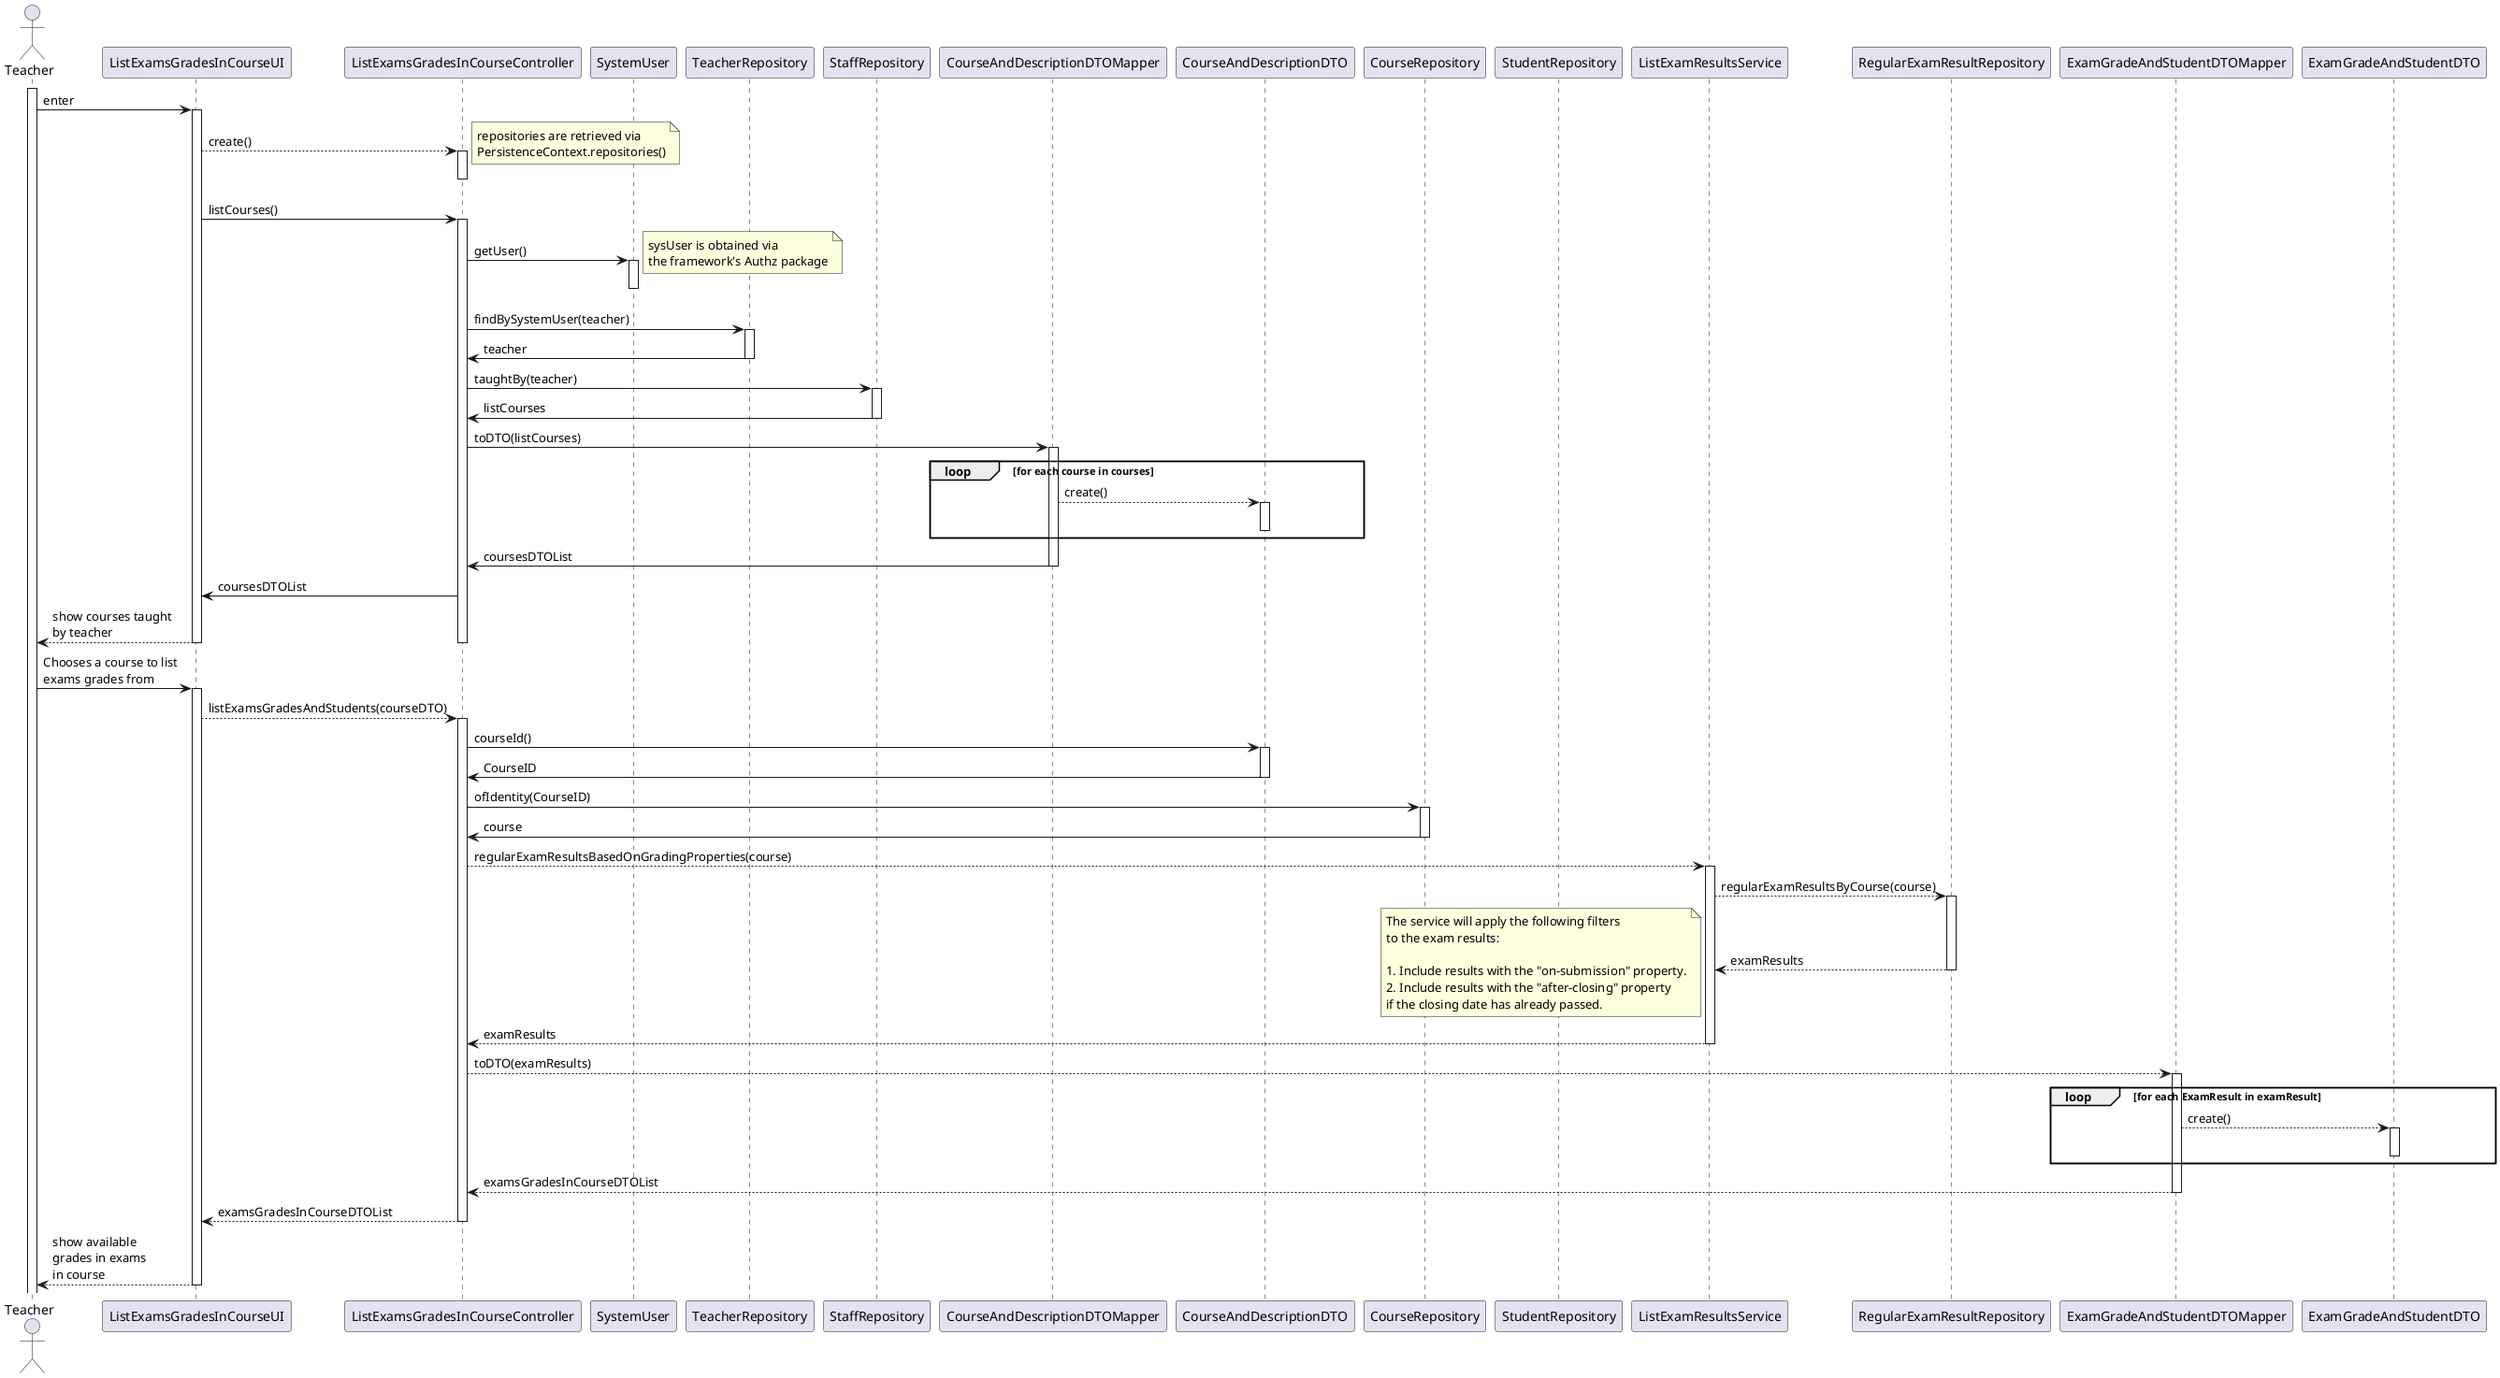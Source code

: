 @startuml
actor Teacher as user
participant ListExamsGradesInCourseUI as ui
participant ListExamsGradesInCourseController as ctrl


participant SystemUser as sys_usr

participant TeacherRepository as t_repo
participant StaffRepository as st_repo

participant CourseAndDescriptionDTOMapper as course_mapper
participant CourseAndDescriptionDTO as course_dto

participant CourseRepository as c_repo

participant StudentRepository as s_repo
participant ListExamResultsService as svc
participant RegularExamResultRepository as e_repo

participant ExamGradeAndStudentDTOMapper as mapper
participant ExamGradeAndStudentDTO as dto

activate user
user -> ui : enter
activate ui
    ui --> ctrl : create()
    activate ctrl
        note right : repositories are retrieved via\nPersistenceContext.repositories()
    deactivate ctrl

    ui -> ctrl : listCourses()
    activate ctrl
        ctrl -> sys_usr : getUser()
        activate sys_usr
            note right : sysUser is obtained via\nthe framework's Authz package
        deactivate sys_usr

        ctrl -> t_repo : findBySystemUser(teacher)
        activate t_repo
            t_repo -> ctrl : teacher
        deactivate t_repo

        ctrl -> st_repo : taughtBy(teacher)
        activate st_repo
            st_repo -> ctrl: listCourses
        deactivate st_repo

    ctrl -> course_mapper : toDTO(listCourses)
    activate course_mapper
        loop for each course in courses
                        course_mapper --> course_dto: create()
                        activate course_dto
                        deactivate course_dto
        end loop
        course_mapper -> ctrl: coursesDTOList
    deactivate course_mapper

    ctrl -> ui : coursesDTOList
    ui --> user: show courses taught \nby teacher

    deactivate ctrl

deactivate ui

user -> ui :Chooses a course to list \nexams grades from
activate ui


    ui --> ctrl : listExamsGradesAndStudents(courseDTO)
    activate ctrl

        ctrl -> course_dto : courseId()
        activate course_dto
            course_dto -> ctrl: CourseID
        deactivate course_dto

        ctrl -> c_repo : ofIdentity(CourseID)
        activate c_repo
                c_repo -> ctrl: course
        deactivate c_repo




        ctrl --> svc : regularExamResultsBasedOnGradingProperties(course)
        activate svc
            svc --> e_repo : regularExamResultsByCourse(course)
            activate e_repo
                e_repo --> svc : examResults
            deactivate e_repo

            note bottom: The service will apply the following filters \nto the exam results:\n\n1. Include results with the "on-submission" property.\n2. Include results with the "after-closing" property \nif the closing date has already passed.
            svc --> ctrl : examResults
        deactivate svc

        ctrl --> mapper: toDTO(examResults)
        activate mapper
            loop for each ExamResult in examResult
                mapper --> dto: create()
                activate dto
                deactivate dto
            end loop
            mapper --> ctrl: examsGradesInCourseDTOList
        deactivate mapper

        ctrl --> ui : examsGradesInCourseDTOList
    deactivate ctrl

    ui --> user : show available \ngrades in exams \nin course
deactivate ui

@enduml


